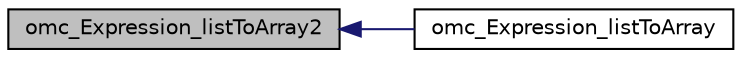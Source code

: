 digraph "omc_Expression_listToArray2"
{
  edge [fontname="Helvetica",fontsize="10",labelfontname="Helvetica",labelfontsize="10"];
  node [fontname="Helvetica",fontsize="10",shape=record];
  rankdir="LR";
  Node60283 [label="omc_Expression_listToArray2",height=0.2,width=0.4,color="black", fillcolor="grey75", style="filled", fontcolor="black"];
  Node60283 -> Node60284 [dir="back",color="midnightblue",fontsize="10",style="solid",fontname="Helvetica"];
  Node60284 [label="omc_Expression_listToArray",height=0.2,width=0.4,color="black", fillcolor="white", style="filled",URL="$d6/d99/_expression_8h.html#a829ff6dee3eb0454e32e36b7732df09e"];
}
